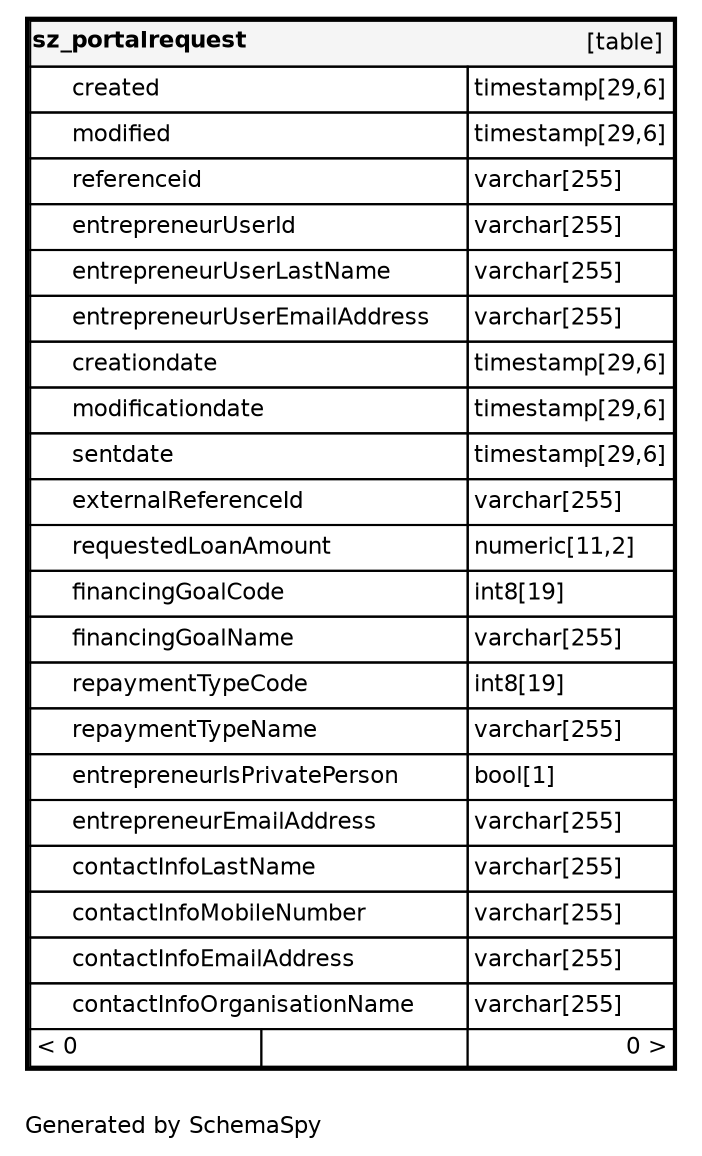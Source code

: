 digraph "oneDegreeRelationshipsDiagram" {
  graph [    rankdir="RL"    bgcolor="#ffffff"    label="\nGenerated by SchemaSpy"    labeljust="l"    nodesep="0.18"    ranksep="0.46"    fontname="Helvetica"    fontsize="11"    ration="compress"  ];  node [    fontname="Helvetica"    fontsize="11"    shape="plaintext"  ];  edge [    arrowsize="0.8"  ];
  "sz_portalrequest" [
   label=<
    <TABLE BORDER="2" CELLBORDER="1" CELLSPACING="0" BGCOLOR="#ffffff">
      <TR><TD COLSPAN="4"  BGCOLOR="#f5f5f5"><TABLE BORDER="0" CELLSPACING="0"><TR><TD ALIGN="LEFT" FIXEDSIZE="TRUE" WIDTH="99" HEIGHT="16"><B>sz_portalrequest</B></TD><TD ALIGN="RIGHT">[table]</TD></TR></TABLE></TD></TR>
      <TR><TD PORT="created" COLSPAN="2" ALIGN="LEFT"><TABLE BORDER="0" CELLSPACING="0" ALIGN="LEFT"><TR ALIGN="LEFT"><TD ALIGN="LEFT" FIXEDSIZE="TRUE" WIDTH="15" HEIGHT="16"></TD><TD ALIGN="LEFT" FIXEDSIZE="TRUE" WIDTH="189" HEIGHT="16">created</TD></TR></TABLE></TD><TD PORT="created.type" ALIGN="LEFT">timestamp[29,6]</TD></TR>
      <TR><TD PORT="modified" COLSPAN="2" ALIGN="LEFT"><TABLE BORDER="0" CELLSPACING="0" ALIGN="LEFT"><TR ALIGN="LEFT"><TD ALIGN="LEFT" FIXEDSIZE="TRUE" WIDTH="15" HEIGHT="16"></TD><TD ALIGN="LEFT" FIXEDSIZE="TRUE" WIDTH="189" HEIGHT="16">modified</TD></TR></TABLE></TD><TD PORT="modified.type" ALIGN="LEFT">timestamp[29,6]</TD></TR>
      <TR><TD PORT="referenceid" COLSPAN="2" ALIGN="LEFT"><TABLE BORDER="0" CELLSPACING="0" ALIGN="LEFT"><TR ALIGN="LEFT"><TD ALIGN="LEFT" FIXEDSIZE="TRUE" WIDTH="15" HEIGHT="16"></TD><TD ALIGN="LEFT" FIXEDSIZE="TRUE" WIDTH="189" HEIGHT="16">referenceid</TD></TR></TABLE></TD><TD PORT="referenceid.type" ALIGN="LEFT">varchar[255]</TD></TR>
      <TR><TD PORT="entrepreneurUserId" COLSPAN="2" ALIGN="LEFT"><TABLE BORDER="0" CELLSPACING="0" ALIGN="LEFT"><TR ALIGN="LEFT"><TD ALIGN="LEFT" FIXEDSIZE="TRUE" WIDTH="15" HEIGHT="16"></TD><TD ALIGN="LEFT" FIXEDSIZE="TRUE" WIDTH="189" HEIGHT="16">entrepreneurUserId</TD></TR></TABLE></TD><TD PORT="entrepreneurUserId.type" ALIGN="LEFT">varchar[255]</TD></TR>
      <TR><TD PORT="entrepreneurUserLastName" COLSPAN="2" ALIGN="LEFT"><TABLE BORDER="0" CELLSPACING="0" ALIGN="LEFT"><TR ALIGN="LEFT"><TD ALIGN="LEFT" FIXEDSIZE="TRUE" WIDTH="15" HEIGHT="16"></TD><TD ALIGN="LEFT" FIXEDSIZE="TRUE" WIDTH="189" HEIGHT="16">entrepreneurUserLastName</TD></TR></TABLE></TD><TD PORT="entrepreneurUserLastName.type" ALIGN="LEFT">varchar[255]</TD></TR>
      <TR><TD PORT="entrepreneurUserEmailAddress" COLSPAN="2" ALIGN="LEFT"><TABLE BORDER="0" CELLSPACING="0" ALIGN="LEFT"><TR ALIGN="LEFT"><TD ALIGN="LEFT" FIXEDSIZE="TRUE" WIDTH="15" HEIGHT="16"></TD><TD ALIGN="LEFT" FIXEDSIZE="TRUE" WIDTH="189" HEIGHT="16">entrepreneurUserEmailAddress</TD></TR></TABLE></TD><TD PORT="entrepreneurUserEmailAddress.type" ALIGN="LEFT">varchar[255]</TD></TR>
      <TR><TD PORT="creationdate" COLSPAN="2" ALIGN="LEFT"><TABLE BORDER="0" CELLSPACING="0" ALIGN="LEFT"><TR ALIGN="LEFT"><TD ALIGN="LEFT" FIXEDSIZE="TRUE" WIDTH="15" HEIGHT="16"></TD><TD ALIGN="LEFT" FIXEDSIZE="TRUE" WIDTH="189" HEIGHT="16">creationdate</TD></TR></TABLE></TD><TD PORT="creationdate.type" ALIGN="LEFT">timestamp[29,6]</TD></TR>
      <TR><TD PORT="modificationdate" COLSPAN="2" ALIGN="LEFT"><TABLE BORDER="0" CELLSPACING="0" ALIGN="LEFT"><TR ALIGN="LEFT"><TD ALIGN="LEFT" FIXEDSIZE="TRUE" WIDTH="15" HEIGHT="16"></TD><TD ALIGN="LEFT" FIXEDSIZE="TRUE" WIDTH="189" HEIGHT="16">modificationdate</TD></TR></TABLE></TD><TD PORT="modificationdate.type" ALIGN="LEFT">timestamp[29,6]</TD></TR>
      <TR><TD PORT="sentdate" COLSPAN="2" ALIGN="LEFT"><TABLE BORDER="0" CELLSPACING="0" ALIGN="LEFT"><TR ALIGN="LEFT"><TD ALIGN="LEFT" FIXEDSIZE="TRUE" WIDTH="15" HEIGHT="16"></TD><TD ALIGN="LEFT" FIXEDSIZE="TRUE" WIDTH="189" HEIGHT="16">sentdate</TD></TR></TABLE></TD><TD PORT="sentdate.type" ALIGN="LEFT">timestamp[29,6]</TD></TR>
      <TR><TD PORT="externalReferenceId" COLSPAN="2" ALIGN="LEFT"><TABLE BORDER="0" CELLSPACING="0" ALIGN="LEFT"><TR ALIGN="LEFT"><TD ALIGN="LEFT" FIXEDSIZE="TRUE" WIDTH="15" HEIGHT="16"></TD><TD ALIGN="LEFT" FIXEDSIZE="TRUE" WIDTH="189" HEIGHT="16">externalReferenceId</TD></TR></TABLE></TD><TD PORT="externalReferenceId.type" ALIGN="LEFT">varchar[255]</TD></TR>
      <TR><TD PORT="requestedLoanAmount" COLSPAN="2" ALIGN="LEFT"><TABLE BORDER="0" CELLSPACING="0" ALIGN="LEFT"><TR ALIGN="LEFT"><TD ALIGN="LEFT" FIXEDSIZE="TRUE" WIDTH="15" HEIGHT="16"></TD><TD ALIGN="LEFT" FIXEDSIZE="TRUE" WIDTH="189" HEIGHT="16">requestedLoanAmount</TD></TR></TABLE></TD><TD PORT="requestedLoanAmount.type" ALIGN="LEFT">numeric[11,2]</TD></TR>
      <TR><TD PORT="financingGoalCode" COLSPAN="2" ALIGN="LEFT"><TABLE BORDER="0" CELLSPACING="0" ALIGN="LEFT"><TR ALIGN="LEFT"><TD ALIGN="LEFT" FIXEDSIZE="TRUE" WIDTH="15" HEIGHT="16"></TD><TD ALIGN="LEFT" FIXEDSIZE="TRUE" WIDTH="189" HEIGHT="16">financingGoalCode</TD></TR></TABLE></TD><TD PORT="financingGoalCode.type" ALIGN="LEFT">int8[19]</TD></TR>
      <TR><TD PORT="financingGoalName" COLSPAN="2" ALIGN="LEFT"><TABLE BORDER="0" CELLSPACING="0" ALIGN="LEFT"><TR ALIGN="LEFT"><TD ALIGN="LEFT" FIXEDSIZE="TRUE" WIDTH="15" HEIGHT="16"></TD><TD ALIGN="LEFT" FIXEDSIZE="TRUE" WIDTH="189" HEIGHT="16">financingGoalName</TD></TR></TABLE></TD><TD PORT="financingGoalName.type" ALIGN="LEFT">varchar[255]</TD></TR>
      <TR><TD PORT="repaymentTypeCode" COLSPAN="2" ALIGN="LEFT"><TABLE BORDER="0" CELLSPACING="0" ALIGN="LEFT"><TR ALIGN="LEFT"><TD ALIGN="LEFT" FIXEDSIZE="TRUE" WIDTH="15" HEIGHT="16"></TD><TD ALIGN="LEFT" FIXEDSIZE="TRUE" WIDTH="189" HEIGHT="16">repaymentTypeCode</TD></TR></TABLE></TD><TD PORT="repaymentTypeCode.type" ALIGN="LEFT">int8[19]</TD></TR>
      <TR><TD PORT="repaymentTypeName" COLSPAN="2" ALIGN="LEFT"><TABLE BORDER="0" CELLSPACING="0" ALIGN="LEFT"><TR ALIGN="LEFT"><TD ALIGN="LEFT" FIXEDSIZE="TRUE" WIDTH="15" HEIGHT="16"></TD><TD ALIGN="LEFT" FIXEDSIZE="TRUE" WIDTH="189" HEIGHT="16">repaymentTypeName</TD></TR></TABLE></TD><TD PORT="repaymentTypeName.type" ALIGN="LEFT">varchar[255]</TD></TR>
      <TR><TD PORT="entrepreneurIsPrivatePerson" COLSPAN="2" ALIGN="LEFT"><TABLE BORDER="0" CELLSPACING="0" ALIGN="LEFT"><TR ALIGN="LEFT"><TD ALIGN="LEFT" FIXEDSIZE="TRUE" WIDTH="15" HEIGHT="16"></TD><TD ALIGN="LEFT" FIXEDSIZE="TRUE" WIDTH="189" HEIGHT="16">entrepreneurIsPrivatePerson</TD></TR></TABLE></TD><TD PORT="entrepreneurIsPrivatePerson.type" ALIGN="LEFT">bool[1]</TD></TR>
      <TR><TD PORT="entrepreneurEmailAddress" COLSPAN="2" ALIGN="LEFT"><TABLE BORDER="0" CELLSPACING="0" ALIGN="LEFT"><TR ALIGN="LEFT"><TD ALIGN="LEFT" FIXEDSIZE="TRUE" WIDTH="15" HEIGHT="16"></TD><TD ALIGN="LEFT" FIXEDSIZE="TRUE" WIDTH="189" HEIGHT="16">entrepreneurEmailAddress</TD></TR></TABLE></TD><TD PORT="entrepreneurEmailAddress.type" ALIGN="LEFT">varchar[255]</TD></TR>
      <TR><TD PORT="contactInfoLastName" COLSPAN="2" ALIGN="LEFT"><TABLE BORDER="0" CELLSPACING="0" ALIGN="LEFT"><TR ALIGN="LEFT"><TD ALIGN="LEFT" FIXEDSIZE="TRUE" WIDTH="15" HEIGHT="16"></TD><TD ALIGN="LEFT" FIXEDSIZE="TRUE" WIDTH="189" HEIGHT="16">contactInfoLastName</TD></TR></TABLE></TD><TD PORT="contactInfoLastName.type" ALIGN="LEFT">varchar[255]</TD></TR>
      <TR><TD PORT="contactInfoMobileNumber" COLSPAN="2" ALIGN="LEFT"><TABLE BORDER="0" CELLSPACING="0" ALIGN="LEFT"><TR ALIGN="LEFT"><TD ALIGN="LEFT" FIXEDSIZE="TRUE" WIDTH="15" HEIGHT="16"></TD><TD ALIGN="LEFT" FIXEDSIZE="TRUE" WIDTH="189" HEIGHT="16">contactInfoMobileNumber</TD></TR></TABLE></TD><TD PORT="contactInfoMobileNumber.type" ALIGN="LEFT">varchar[255]</TD></TR>
      <TR><TD PORT="contactInfoEmailAddress" COLSPAN="2" ALIGN="LEFT"><TABLE BORDER="0" CELLSPACING="0" ALIGN="LEFT"><TR ALIGN="LEFT"><TD ALIGN="LEFT" FIXEDSIZE="TRUE" WIDTH="15" HEIGHT="16"></TD><TD ALIGN="LEFT" FIXEDSIZE="TRUE" WIDTH="189" HEIGHT="16">contactInfoEmailAddress</TD></TR></TABLE></TD><TD PORT="contactInfoEmailAddress.type" ALIGN="LEFT">varchar[255]</TD></TR>
      <TR><TD PORT="contactInfoOrganisationName" COLSPAN="2" ALIGN="LEFT"><TABLE BORDER="0" CELLSPACING="0" ALIGN="LEFT"><TR ALIGN="LEFT"><TD ALIGN="LEFT" FIXEDSIZE="TRUE" WIDTH="15" HEIGHT="16"></TD><TD ALIGN="LEFT" FIXEDSIZE="TRUE" WIDTH="189" HEIGHT="16">contactInfoOrganisationName</TD></TR></TABLE></TD><TD PORT="contactInfoOrganisationName.type" ALIGN="LEFT">varchar[255]</TD></TR>
      <TR><TD ALIGN="LEFT" BGCOLOR="#ffffff">&lt; 0</TD><TD ALIGN="RIGHT" BGCOLOR="#ffffff">  </TD><TD ALIGN="RIGHT" BGCOLOR="#ffffff">0 &gt;</TD></TR>
    </TABLE>>
    URL="sz_portalrequest.html"
    target="_top"
    tooltip="sz_portalrequest"
  ];
}
